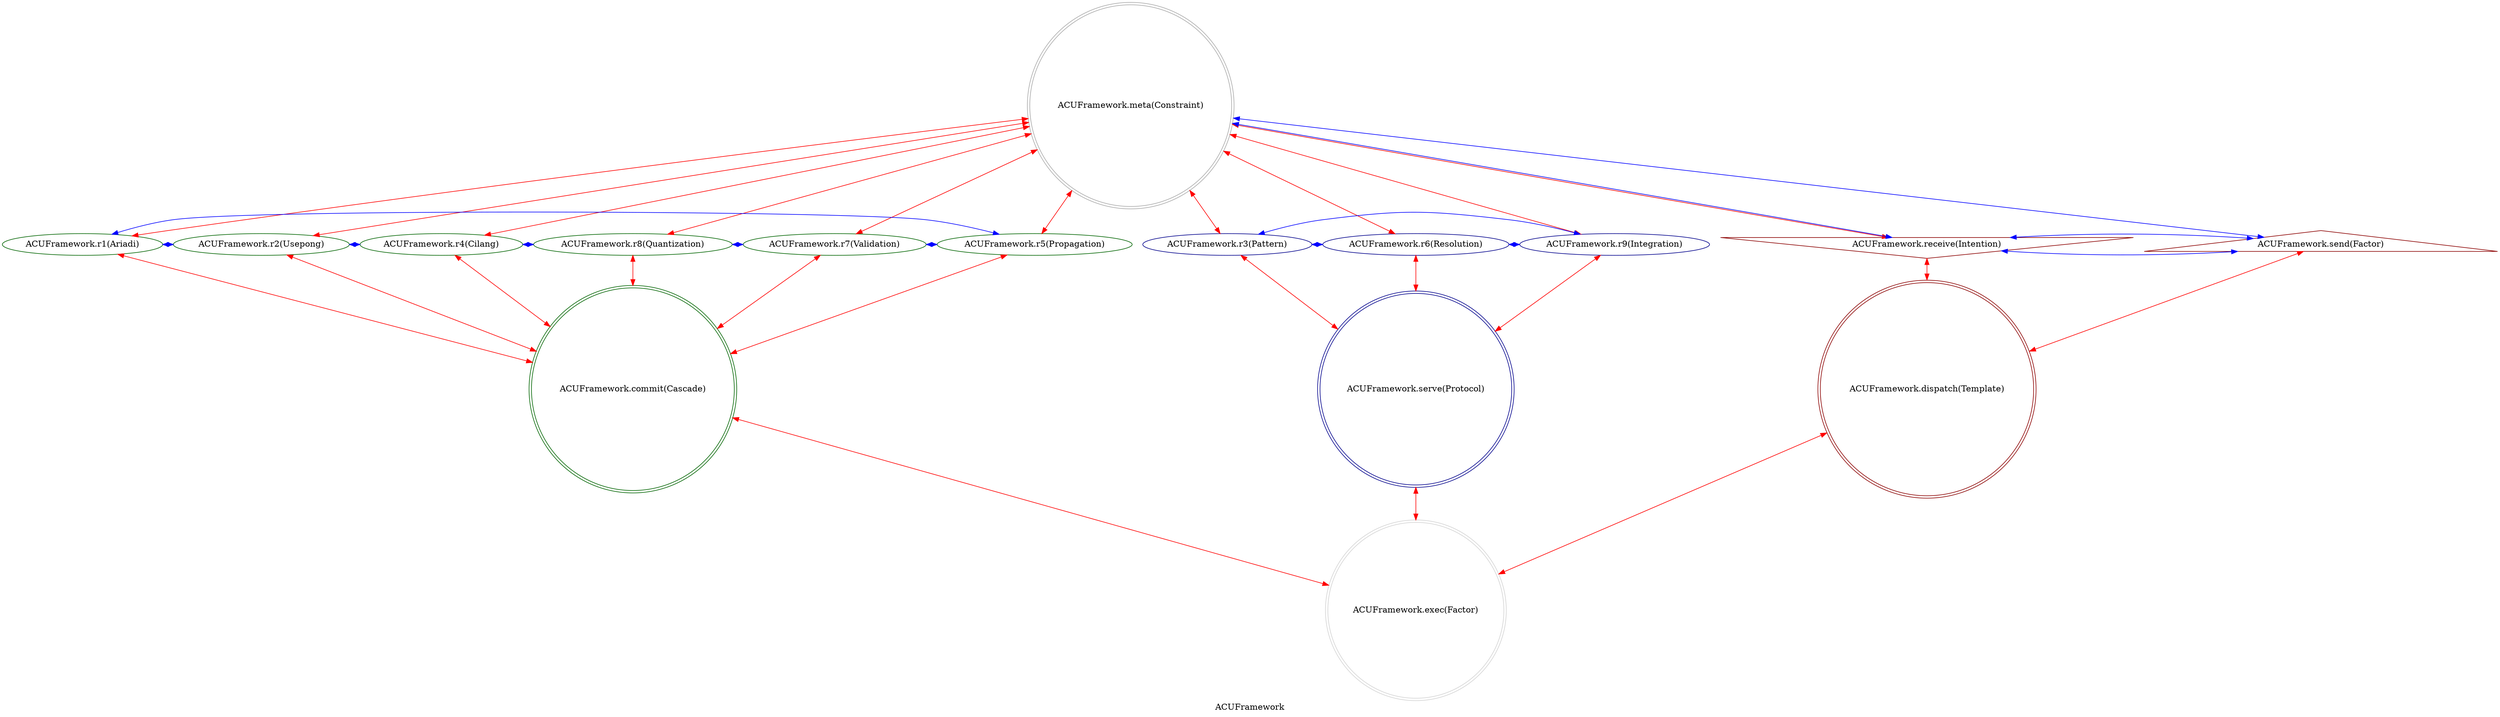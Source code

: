 strict digraph ACUFrameworkFactor {
    label = "ACUFramework";
    comment = "The master template that generates all Factors—the framework describing itself.";
    
    0 -> {1 2 4 8 7 5 3 6 9 a b} [dir = both; color = "red";];
    {a b} -> c [dir = both; color = "red";];
    {1 2 4 8 7 5} -> d [dir = both; color = "red";];
    {3 6 9} -> e [dir = both; color = "red";];
    {c d e} -> f [dir = both; color = "red";];
    
    a -> b -> a [dir = both; color = "blue";];
    a -> 0 -> b [dir = both; color = "blue";];
    3 -> 6 -> 9 -> 3 [dir = both; color = "blue";];
    1 -> 2 -> 4 -> 8 -> 7 -> 5 -> 1 [dir = both; color = "blue";];
    
    subgraph {
        rank = same;
        0;
    }
    subgraph {
        rank = same;
        3;
        6;
        9;
        1;
        2;
        4;
        8;
        7;
        5;
        a;
        b;
    }
    subgraph {
        rank = same;
        c;
        d;
        e;
    }
    subgraph {
        rank = same;
        f;
    }
    
    a [label = "ACUFramework.receive(Intention)";comment = "Potential: The desire to model a domain—the initial creative impulse that begins Factor creation.";shape = invtriangle;color = darkred;];
    0 [label = "ACUFramework.meta(Constraint)";comment = "Abstract: The Ariadi boundary and Torus(19,2) invariant—the ultimate constraints that ensure coherence.";shape = doublecircle;color = darkgray;];
    b [label = "ACUFramework.send(Factor)";comment = "Manifest: The completed, instantiated Factor—a coherent model ready for use.";shape = triangle;color = darkred;];
    
    1 [label = "ACUFramework.r1(Ariadi)";comment = "Initiation: Define the container—set the spatial coordinates and w-axis progression for the new Factor.";color = darkgreen;];
    2 [label = "ACUFramework.r2(Usepong)";comment = "Response: Establish the topology—map the dependency cascade and ternary state transitions.";color = darkgreen;];
    4 [label = "ACUFramework.r4(Cilang)";comment = "Integration: Bind the semantics—assign domain-specific meanings to the 16 primordial elements.";color = darkgreen;];
    8 [label = "ACUFramework.r8(Quantization)";comment = "Reflection: Set the Q-value—choose the appropriate resolution 19ⁿ for the domain's complexity.";color = darkgreen;];
    7 [label = "ACUFramework.r7(Validation)";comment = "Consolidation: Verify coherence—ensure the Factor aligns with Torus(19,2) and passes all constraint checks.";color = darkgreen;];
    5 [label = "ACUFramework.r5(Propagation)";comment = "Propagation: Generate hierarchy—create child Factors from any Cilang element, inheriting context.";color = darkgreen;];
    
    3 [label = "ACUFramework.r3(Pattern)";comment = "Thesis: Identify core structure—recognize the domain's inherent Torus(19,2) projection.";color = darkblue;];
    6 [label = "ACUFramework.r6(Resolution)";comment = "Antithesis: Navigate constraints—work within the Brunnian/Borromean dependencies to resolve conflicts.";color = darkblue;];
    9 [label = "ACUFramework.r9(Integration)";comment = "Synthesis: Achieve coherence—unify semantics, topology, and geometry into a single harmonious Factor.";color = darkblue;];
    
    c [label = "ACUFramework.dispatch(Template)";comment = "Interface: The Factor Template—the empty structure waiting for domain-specific semantics.";shape = doublecircle;color = darkred;];
    d [label = "ACUFramework.commit(Cascade)";comment = "Process: The Generation Cascade—the precise activation sequence from {a,1,3} core to full system.";shape = doublecircle;color = darkgreen;];
    e [label = "ACUFramework.serve(Protocol)";comment = "Logic: The ACU Protocol—the rules for instantiation, Q-selection, and hierarchical expansion.";shape = doublecircle;color = darkblue;];
    f [label = "ACUFramework.exec(Factor)";comment = "Closure: A new coherent domain model—mathematically inevitable, topologically sound, semantically rich.";shape = doublecircle;color = lightgray;];
}